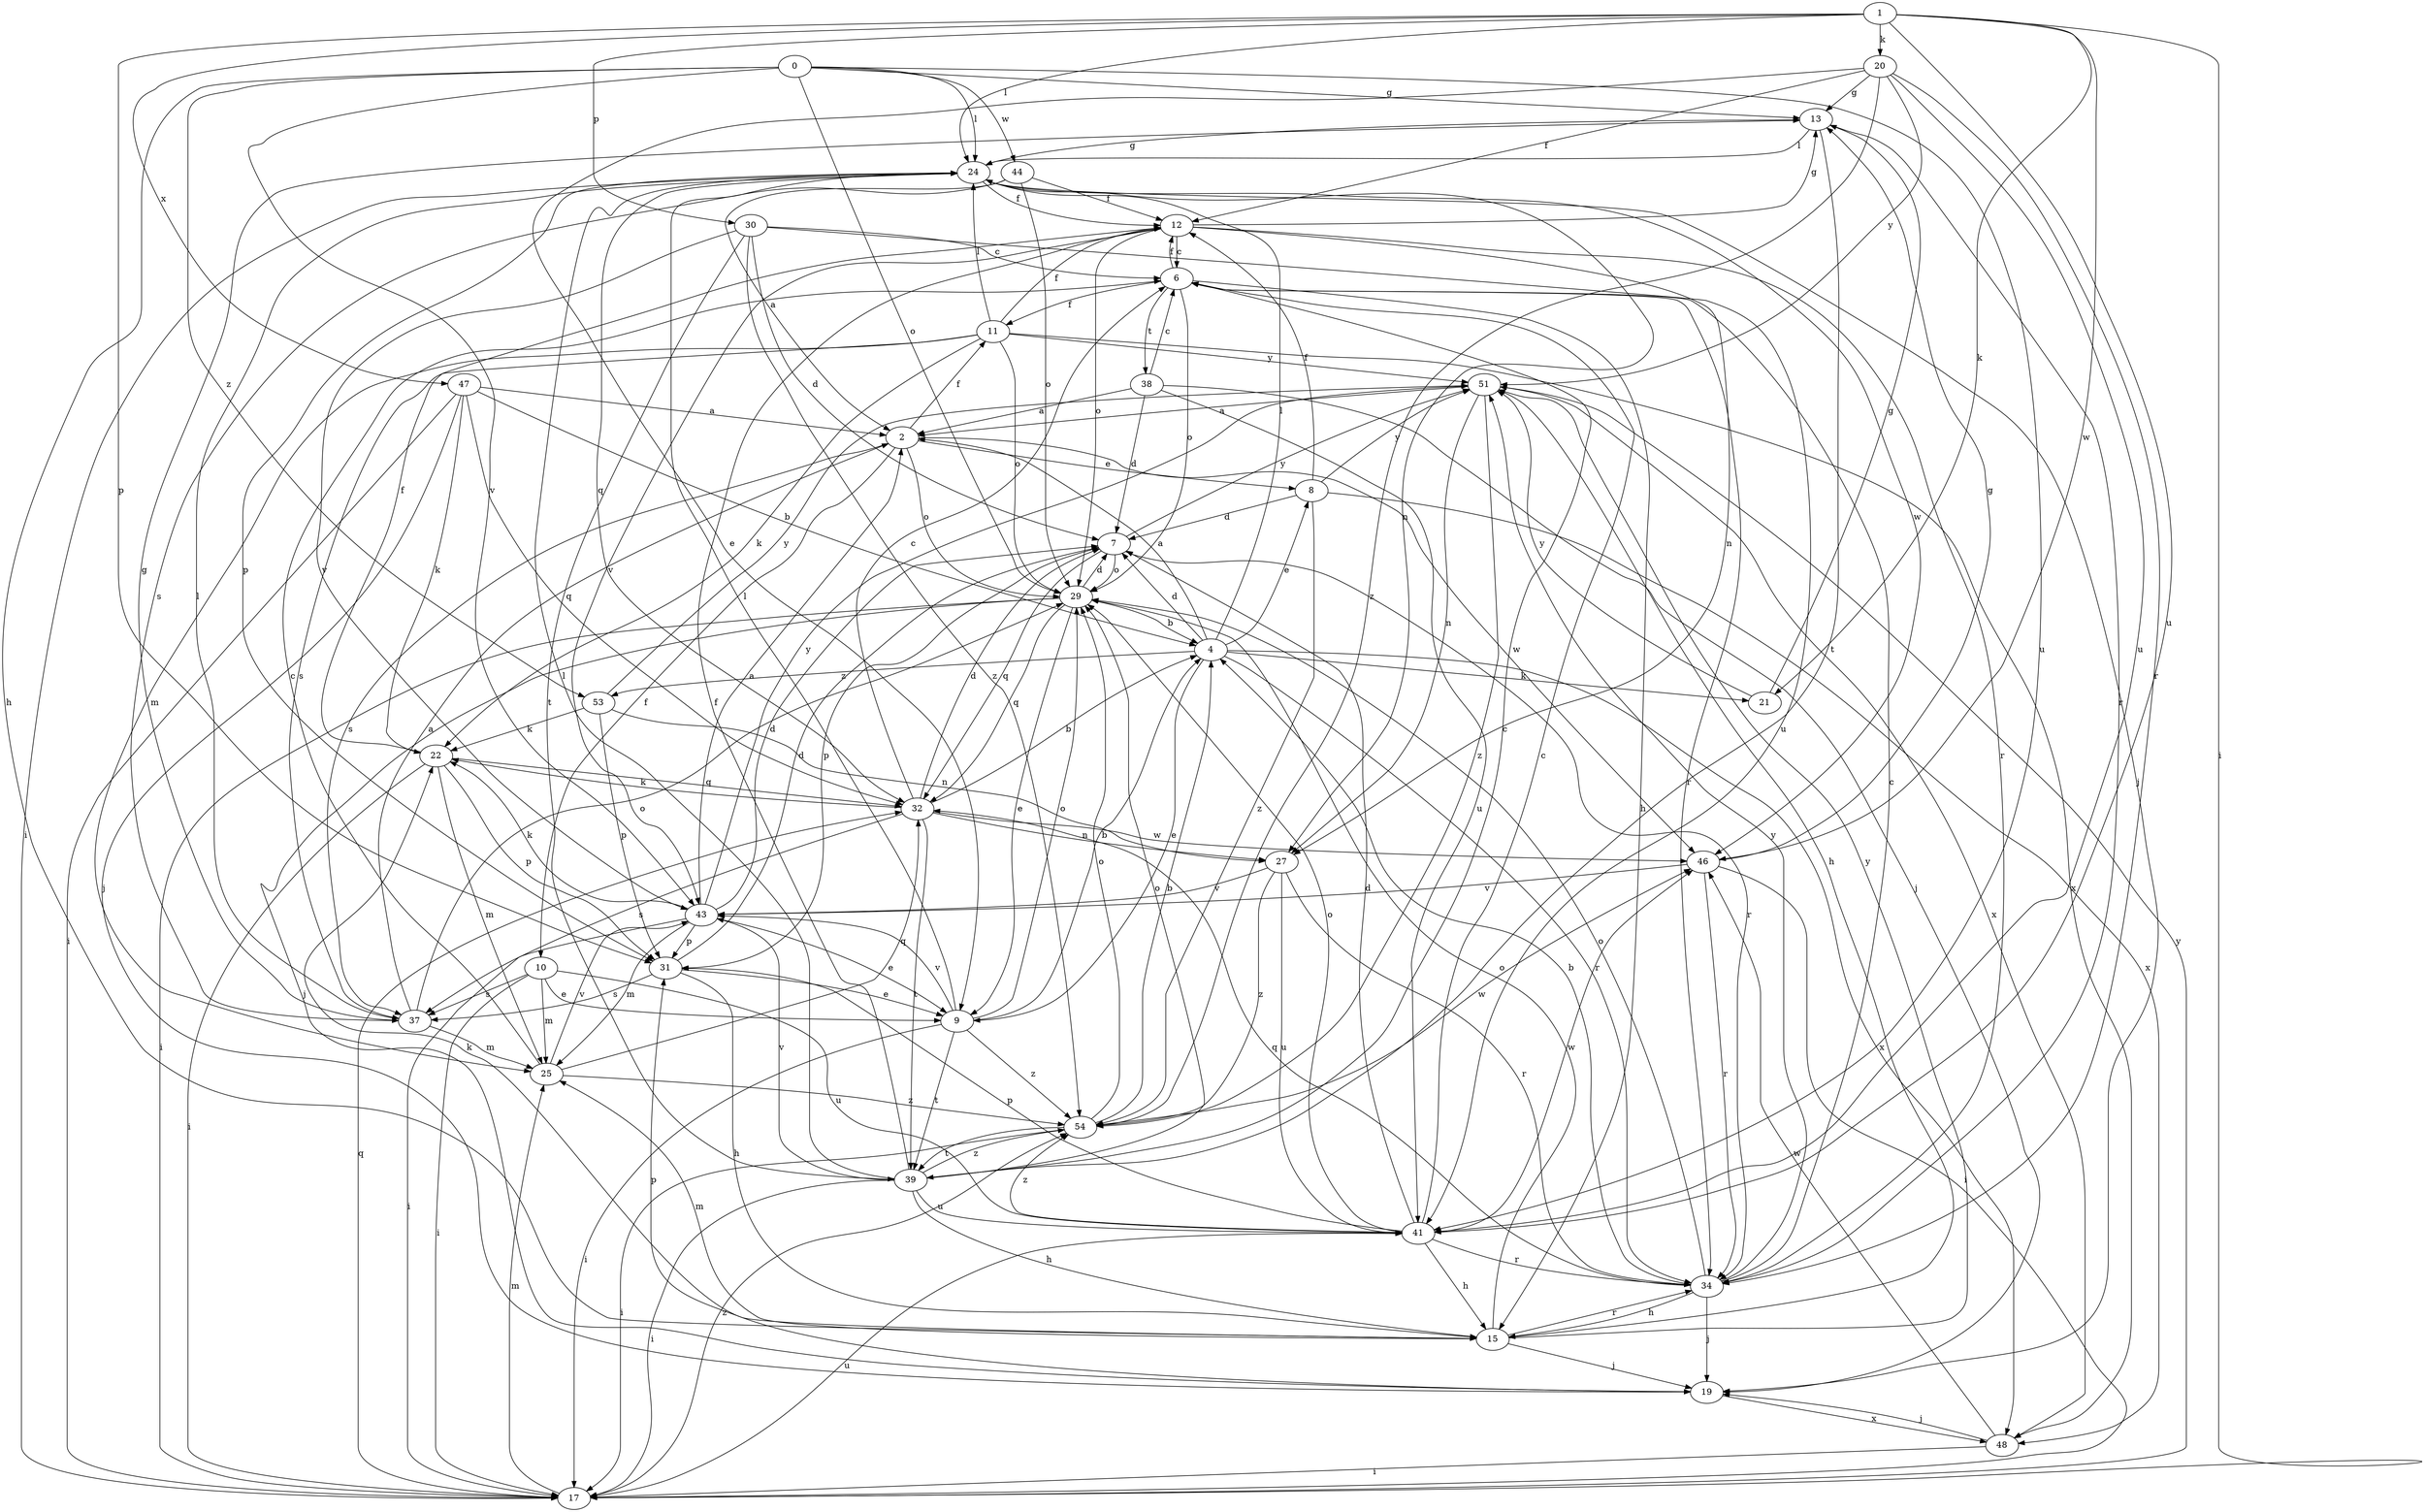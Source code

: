 strict digraph  {
0;
1;
2;
4;
6;
7;
8;
9;
10;
11;
12;
13;
15;
17;
19;
20;
21;
22;
24;
25;
27;
29;
30;
31;
32;
34;
37;
38;
39;
41;
43;
44;
46;
47;
48;
51;
53;
54;
0 -> 13  [label=g];
0 -> 15  [label=h];
0 -> 24  [label=l];
0 -> 29  [label=o];
0 -> 41  [label=u];
0 -> 43  [label=v];
0 -> 44  [label=w];
0 -> 53  [label=z];
1 -> 17  [label=i];
1 -> 20  [label=k];
1 -> 21  [label=k];
1 -> 24  [label=l];
1 -> 30  [label=p];
1 -> 31  [label=p];
1 -> 41  [label=u];
1 -> 46  [label=w];
1 -> 47  [label=x];
2 -> 8  [label=e];
2 -> 10  [label=f];
2 -> 11  [label=f];
2 -> 29  [label=o];
2 -> 37  [label=s];
2 -> 46  [label=w];
4 -> 2  [label=a];
4 -> 7  [label=d];
4 -> 8  [label=e];
4 -> 9  [label=e];
4 -> 21  [label=k];
4 -> 24  [label=l];
4 -> 34  [label=r];
4 -> 48  [label=x];
4 -> 53  [label=z];
6 -> 11  [label=f];
6 -> 12  [label=f];
6 -> 15  [label=h];
6 -> 29  [label=o];
6 -> 34  [label=r];
6 -> 38  [label=t];
7 -> 29  [label=o];
7 -> 31  [label=p];
7 -> 32  [label=q];
7 -> 34  [label=r];
7 -> 51  [label=y];
8 -> 7  [label=d];
8 -> 12  [label=f];
8 -> 48  [label=x];
8 -> 51  [label=y];
8 -> 54  [label=z];
9 -> 4  [label=b];
9 -> 17  [label=i];
9 -> 24  [label=l];
9 -> 29  [label=o];
9 -> 39  [label=t];
9 -> 43  [label=v];
9 -> 54  [label=z];
10 -> 9  [label=e];
10 -> 17  [label=i];
10 -> 25  [label=m];
10 -> 37  [label=s];
10 -> 41  [label=u];
11 -> 12  [label=f];
11 -> 22  [label=k];
11 -> 24  [label=l];
11 -> 25  [label=m];
11 -> 29  [label=o];
11 -> 37  [label=s];
11 -> 48  [label=x];
11 -> 51  [label=y];
12 -> 6  [label=c];
12 -> 13  [label=g];
12 -> 27  [label=n];
12 -> 29  [label=o];
12 -> 34  [label=r];
12 -> 43  [label=v];
13 -> 24  [label=l];
13 -> 34  [label=r];
13 -> 39  [label=t];
15 -> 19  [label=j];
15 -> 22  [label=k];
15 -> 25  [label=m];
15 -> 29  [label=o];
15 -> 34  [label=r];
15 -> 51  [label=y];
17 -> 25  [label=m];
17 -> 32  [label=q];
17 -> 41  [label=u];
17 -> 51  [label=y];
17 -> 54  [label=z];
19 -> 31  [label=p];
19 -> 48  [label=x];
20 -> 9  [label=e];
20 -> 12  [label=f];
20 -> 13  [label=g];
20 -> 34  [label=r];
20 -> 41  [label=u];
20 -> 51  [label=y];
20 -> 54  [label=z];
21 -> 13  [label=g];
21 -> 51  [label=y];
22 -> 12  [label=f];
22 -> 17  [label=i];
22 -> 25  [label=m];
22 -> 31  [label=p];
22 -> 32  [label=q];
24 -> 12  [label=f];
24 -> 13  [label=g];
24 -> 17  [label=i];
24 -> 19  [label=j];
24 -> 27  [label=n];
24 -> 31  [label=p];
24 -> 32  [label=q];
24 -> 46  [label=w];
25 -> 6  [label=c];
25 -> 32  [label=q];
25 -> 43  [label=v];
25 -> 54  [label=z];
27 -> 34  [label=r];
27 -> 41  [label=u];
27 -> 43  [label=v];
27 -> 54  [label=z];
29 -> 4  [label=b];
29 -> 7  [label=d];
29 -> 9  [label=e];
29 -> 17  [label=i];
29 -> 19  [label=j];
29 -> 32  [label=q];
30 -> 6  [label=c];
30 -> 7  [label=d];
30 -> 39  [label=t];
30 -> 41  [label=u];
30 -> 43  [label=v];
30 -> 54  [label=z];
31 -> 7  [label=d];
31 -> 9  [label=e];
31 -> 15  [label=h];
31 -> 37  [label=s];
32 -> 4  [label=b];
32 -> 6  [label=c];
32 -> 7  [label=d];
32 -> 22  [label=k];
32 -> 27  [label=n];
32 -> 37  [label=s];
32 -> 39  [label=t];
32 -> 46  [label=w];
34 -> 4  [label=b];
34 -> 6  [label=c];
34 -> 15  [label=h];
34 -> 19  [label=j];
34 -> 29  [label=o];
34 -> 32  [label=q];
34 -> 51  [label=y];
37 -> 2  [label=a];
37 -> 13  [label=g];
37 -> 24  [label=l];
37 -> 25  [label=m];
37 -> 29  [label=o];
38 -> 2  [label=a];
38 -> 6  [label=c];
38 -> 7  [label=d];
38 -> 19  [label=j];
38 -> 41  [label=u];
39 -> 6  [label=c];
39 -> 12  [label=f];
39 -> 15  [label=h];
39 -> 17  [label=i];
39 -> 24  [label=l];
39 -> 29  [label=o];
39 -> 41  [label=u];
39 -> 43  [label=v];
39 -> 54  [label=z];
41 -> 6  [label=c];
41 -> 7  [label=d];
41 -> 15  [label=h];
41 -> 29  [label=o];
41 -> 31  [label=p];
41 -> 34  [label=r];
41 -> 46  [label=w];
41 -> 54  [label=z];
43 -> 2  [label=a];
43 -> 7  [label=d];
43 -> 9  [label=e];
43 -> 17  [label=i];
43 -> 22  [label=k];
43 -> 25  [label=m];
43 -> 31  [label=p];
43 -> 51  [label=y];
44 -> 2  [label=a];
44 -> 12  [label=f];
44 -> 29  [label=o];
44 -> 37  [label=s];
46 -> 13  [label=g];
46 -> 17  [label=i];
46 -> 34  [label=r];
46 -> 43  [label=v];
47 -> 2  [label=a];
47 -> 4  [label=b];
47 -> 17  [label=i];
47 -> 19  [label=j];
47 -> 22  [label=k];
47 -> 32  [label=q];
48 -> 17  [label=i];
48 -> 19  [label=j];
48 -> 46  [label=w];
51 -> 2  [label=a];
51 -> 15  [label=h];
51 -> 27  [label=n];
51 -> 48  [label=x];
51 -> 54  [label=z];
53 -> 22  [label=k];
53 -> 27  [label=n];
53 -> 31  [label=p];
53 -> 51  [label=y];
54 -> 4  [label=b];
54 -> 17  [label=i];
54 -> 29  [label=o];
54 -> 39  [label=t];
54 -> 46  [label=w];
}
